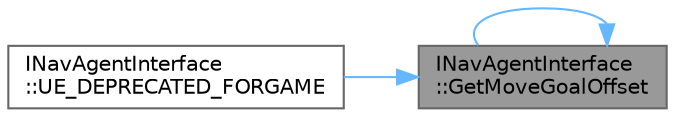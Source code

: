 digraph "INavAgentInterface::GetMoveGoalOffset"
{
 // INTERACTIVE_SVG=YES
 // LATEX_PDF_SIZE
  bgcolor="transparent";
  edge [fontname=Helvetica,fontsize=10,labelfontname=Helvetica,labelfontsize=10];
  node [fontname=Helvetica,fontsize=10,shape=box,height=0.2,width=0.4];
  rankdir="RL";
  Node1 [id="Node000001",label="INavAgentInterface\l::GetMoveGoalOffset",height=0.2,width=0.4,color="gray40", fillcolor="grey60", style="filled", fontcolor="black",tooltip="Allow actor to specify additional offset (relative to NavLocation) when it's used as move goal."];
  Node1 -> Node1 [id="edge1_Node000001_Node000001",dir="back",color="steelblue1",style="solid",tooltip=" "];
  Node1 -> Node2 [id="edge2_Node000001_Node000002",dir="back",color="steelblue1",style="solid",tooltip=" "];
  Node2 [id="Node000002",label="INavAgentInterface\l::UE_DEPRECATED_FORGAME",height=0.2,width=0.4,color="grey40", fillcolor="white", style="filled",URL="$d9/d71/classINavAgentInterface.html#ad0bced5f7bc9623dd824e5fc054f26b2",tooltip=" "];
}
